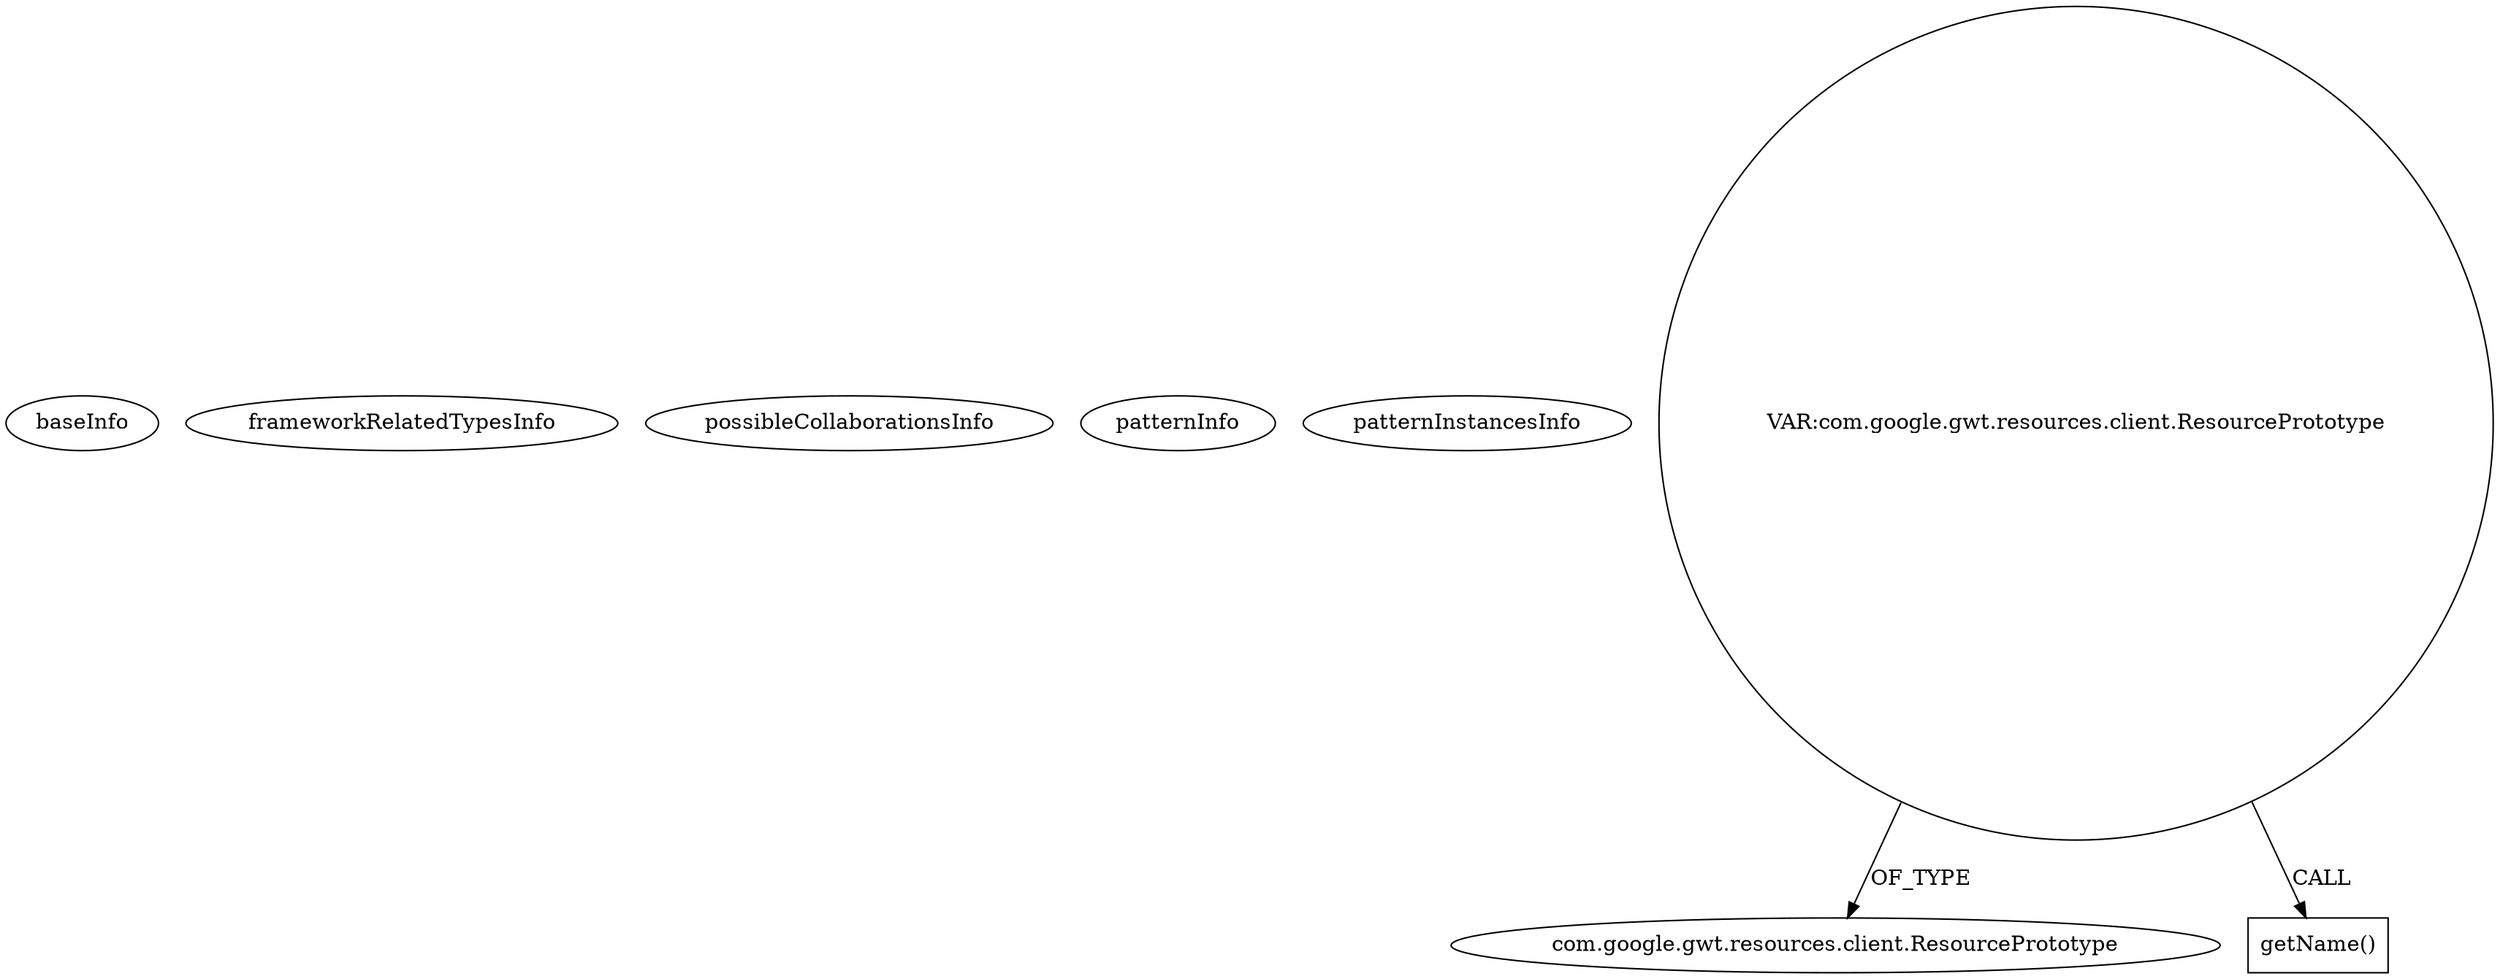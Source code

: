 digraph {
baseInfo[graphId=1894,category="pattern",isAnonymous=false,possibleRelation=false]
frameworkRelatedTypesInfo[]
possibleCollaborationsInfo[]
patternInfo[frequency=2.0,patternRootClient=null]
patternInstancesInfo[0="akjava-WebTestMaker~/akjava-WebTestMaker/WebTestMaker-master/src/com/akjava/gwt/webtestmaker/client/WebTestMaker.java~WebTestMaker~655",1="akjava-WebTestMaker~/akjava-WebTestMaker/WebTestMaker-master/src/com/akjava/gwt/webtestmaker/client/WebTestMaker.java~void onModuleLoad()~662"]
9[label="com.google.gwt.resources.client.ResourcePrototype",vertexType="FRAMEWORK_INTERFACE_TYPE",isFrameworkType=false]
7[label="VAR:com.google.gwt.resources.client.ResourcePrototype",vertexType="VARIABLE_EXPRESION",isFrameworkType=false,shape=circle]
8[label="getName()",vertexType="INSIDE_CALL",isFrameworkType=false,shape=box]
7->9[label="OF_TYPE"]
7->8[label="CALL"]
}
